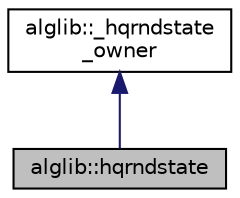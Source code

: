 digraph "alglib::hqrndstate"
{
  edge [fontname="Helvetica",fontsize="10",labelfontname="Helvetica",labelfontsize="10"];
  node [fontname="Helvetica",fontsize="10",shape=record];
  Node0 [label="alglib::hqrndstate",height=0.2,width=0.4,color="black", fillcolor="grey75", style="filled", fontcolor="black"];
  Node1 -> Node0 [dir="back",color="midnightblue",fontsize="10",style="solid",fontname="Helvetica"];
  Node1 [label="alglib::_hqrndstate\l_owner",height=0.2,width=0.4,color="black", fillcolor="white", style="filled",URL="$classalglib_1_1__hqrndstate__owner.html"];
}
